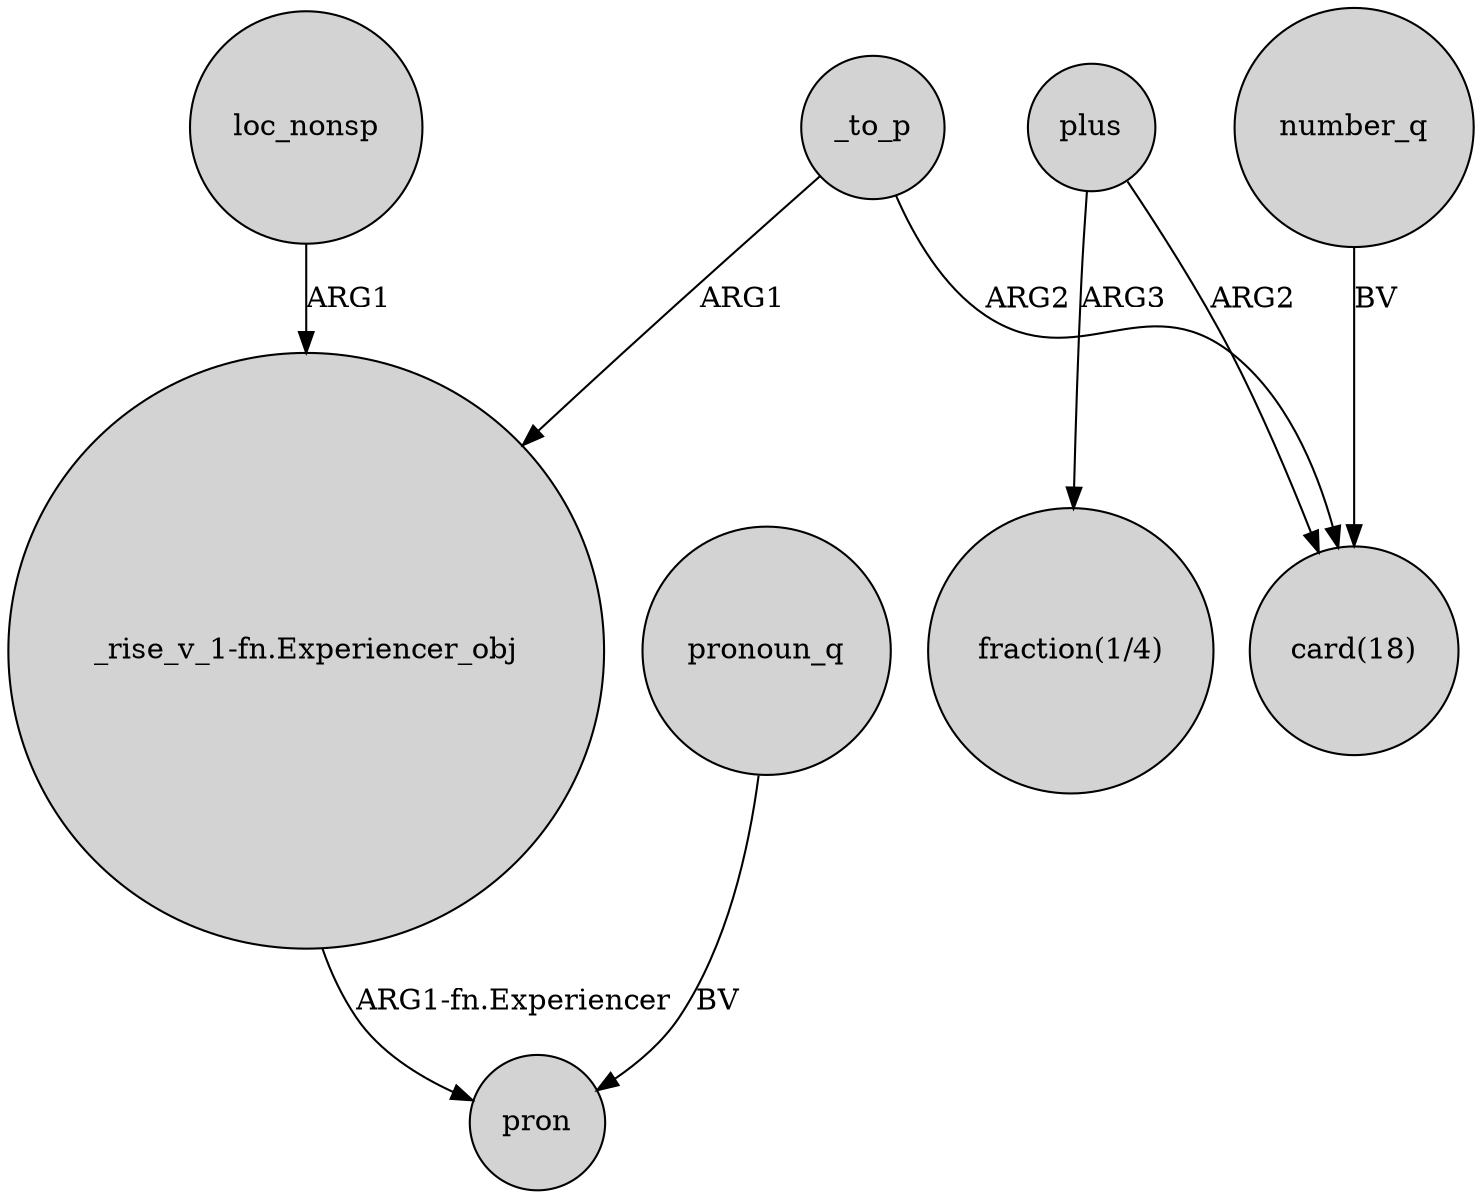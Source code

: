 digraph {
	node [shape=circle style=filled]
	"_rise_v_1-fn.Experiencer_obj" -> pron [label="ARG1-fn.Experiencer"]
	pronoun_q -> pron [label=BV]
	plus -> "card(18)" [label=ARG2]
	_to_p -> "card(18)" [label=ARG2]
	plus -> "fraction(1/4)" [label=ARG3]
	_to_p -> "_rise_v_1-fn.Experiencer_obj" [label=ARG1]
	number_q -> "card(18)" [label=BV]
	loc_nonsp -> "_rise_v_1-fn.Experiencer_obj" [label=ARG1]
}
